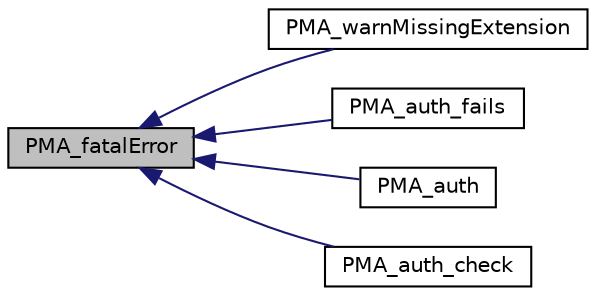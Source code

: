 digraph G
{
  edge [fontname="Helvetica",fontsize="10",labelfontname="Helvetica",labelfontsize="10"];
  node [fontname="Helvetica",fontsize="10",shape=record];
  rankdir="LR";
  Node1 [label="PMA_fatalError",height=0.2,width=0.4,color="black", fillcolor="grey75", style="filled" fontcolor="black"];
  Node1 -> Node2 [dir="back",color="midnightblue",fontsize="10",style="solid",fontname="Helvetica"];
  Node2 [label="PMA_warnMissingExtension",height=0.2,width=0.4,color="black", fillcolor="white", style="filled",URL="$core_8lib_8php.html#a27df85e8ab20ca0f54dd31bddcc092ab",tooltip="Warn or fail on missing extension."];
  Node1 -> Node3 [dir="back",color="midnightblue",fontsize="10",style="solid",fontname="Helvetica"];
  Node3 [label="PMA_auth_fails",height=0.2,width=0.4,color="black", fillcolor="white", style="filled",URL="$http_8auth_8lib_8php.html#a29189416351efab06c47b2b9bf24e082",tooltip="User is not allowed to login to MySQL -&gt; authentication failed."];
  Node1 -> Node4 [dir="back",color="midnightblue",fontsize="10",style="solid",fontname="Helvetica"];
  Node4 [label="PMA_auth",height=0.2,width=0.4,color="black", fillcolor="white", style="filled",URL="$signon_8auth_8lib_8php.html#a7b36f9e978b1a9bc56724c5484a2d8b9",tooltip="Displays authentication form."];
  Node1 -> Node5 [dir="back",color="midnightblue",fontsize="10",style="solid",fontname="Helvetica"];
  Node5 [label="PMA_auth_check",height=0.2,width=0.4,color="black", fillcolor="white", style="filled",URL="$signon_8auth_8lib_8php.html#a2d936cfc368eae56d285409a65e51a11",tooltip="Gets advanced authentication settings."];
}
